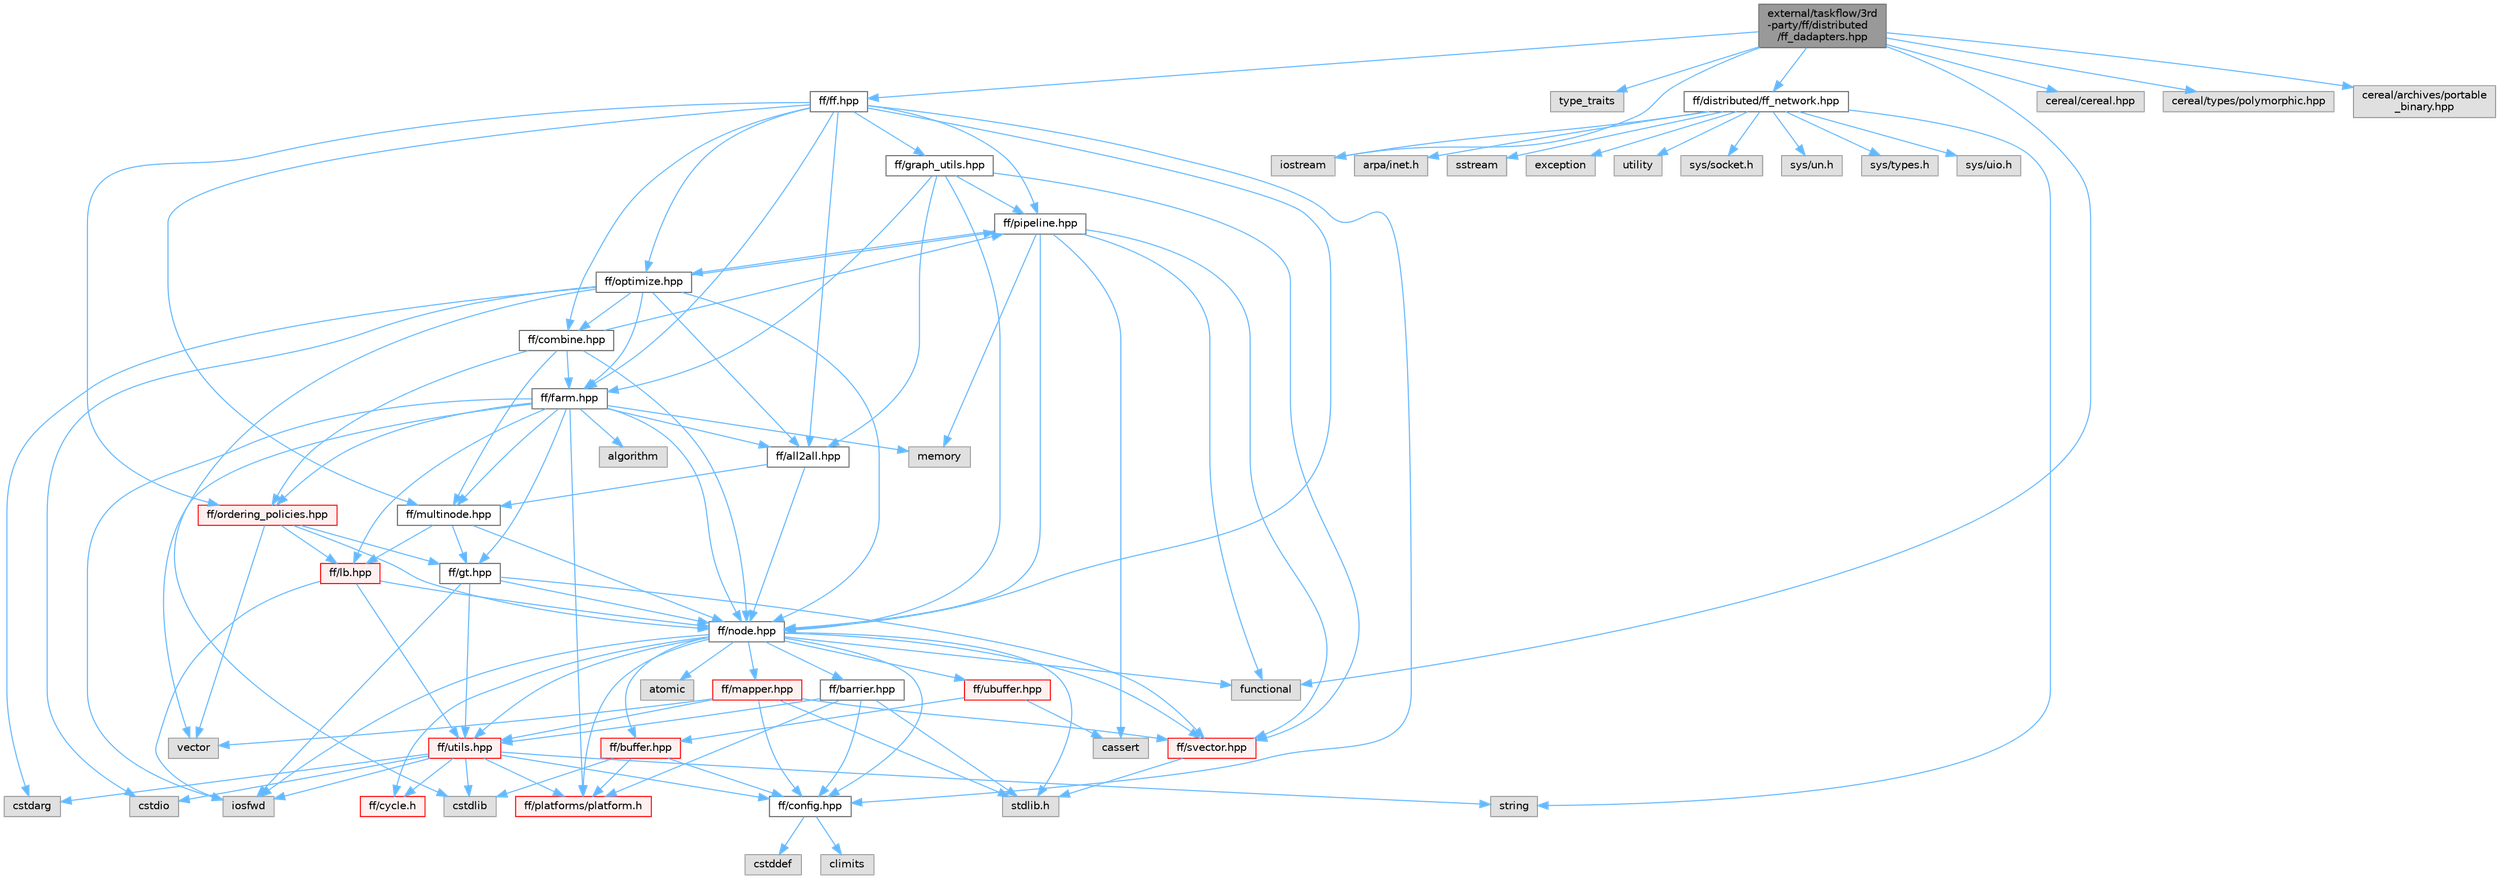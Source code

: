 digraph "external/taskflow/3rd-party/ff/distributed/ff_dadapters.hpp"
{
 // LATEX_PDF_SIZE
  bgcolor="transparent";
  edge [fontname=Helvetica,fontsize=10,labelfontname=Helvetica,labelfontsize=10];
  node [fontname=Helvetica,fontsize=10,shape=box,height=0.2,width=0.4];
  Node1 [id="Node000001",label="external/taskflow/3rd\l-party/ff/distributed\l/ff_dadapters.hpp",height=0.2,width=0.4,color="gray40", fillcolor="grey60", style="filled", fontcolor="black",tooltip=" "];
  Node1 -> Node2 [id="edge1_Node000001_Node000002",color="steelblue1",style="solid",tooltip=" "];
  Node2 [id="Node000002",label="iostream",height=0.2,width=0.4,color="grey60", fillcolor="#E0E0E0", style="filled",tooltip=" "];
  Node1 -> Node3 [id="edge2_Node000001_Node000003",color="steelblue1",style="solid",tooltip=" "];
  Node3 [id="Node000003",label="type_traits",height=0.2,width=0.4,color="grey60", fillcolor="#E0E0E0", style="filled",tooltip=" "];
  Node1 -> Node4 [id="edge3_Node000001_Node000004",color="steelblue1",style="solid",tooltip=" "];
  Node4 [id="Node000004",label="functional",height=0.2,width=0.4,color="grey60", fillcolor="#E0E0E0", style="filled",tooltip=" "];
  Node1 -> Node5 [id="edge4_Node000001_Node000005",color="steelblue1",style="solid",tooltip=" "];
  Node5 [id="Node000005",label="ff/ff.hpp",height=0.2,width=0.4,color="grey40", fillcolor="white", style="filled",URL="$ff_8hpp.html",tooltip=" "];
  Node5 -> Node6 [id="edge5_Node000005_Node000006",color="steelblue1",style="solid",tooltip=" "];
  Node6 [id="Node000006",label="ff/config.hpp",height=0.2,width=0.4,color="grey40", fillcolor="white", style="filled",URL="$config_8hpp.html",tooltip=" "];
  Node6 -> Node7 [id="edge6_Node000006_Node000007",color="steelblue1",style="solid",tooltip=" "];
  Node7 [id="Node000007",label="cstddef",height=0.2,width=0.4,color="grey60", fillcolor="#E0E0E0", style="filled",tooltip=" "];
  Node6 -> Node8 [id="edge7_Node000006_Node000008",color="steelblue1",style="solid",tooltip=" "];
  Node8 [id="Node000008",label="climits",height=0.2,width=0.4,color="grey60", fillcolor="#E0E0E0", style="filled",tooltip=" "];
  Node5 -> Node9 [id="edge8_Node000005_Node000009",color="steelblue1",style="solid",tooltip=" "];
  Node9 [id="Node000009",label="ff/node.hpp",height=0.2,width=0.4,color="grey40", fillcolor="white", style="filled",URL="$node_8hpp.html",tooltip="FastFlow ff_node"];
  Node9 -> Node10 [id="edge9_Node000009_Node000010",color="steelblue1",style="solid",tooltip=" "];
  Node10 [id="Node000010",label="stdlib.h",height=0.2,width=0.4,color="grey60", fillcolor="#E0E0E0", style="filled",tooltip=" "];
  Node9 -> Node11 [id="edge10_Node000009_Node000011",color="steelblue1",style="solid",tooltip=" "];
  Node11 [id="Node000011",label="iosfwd",height=0.2,width=0.4,color="grey60", fillcolor="#E0E0E0", style="filled",tooltip=" "];
  Node9 -> Node4 [id="edge11_Node000009_Node000004",color="steelblue1",style="solid",tooltip=" "];
  Node9 -> Node12 [id="edge12_Node000009_Node000012",color="steelblue1",style="solid",tooltip=" "];
  Node12 [id="Node000012",label="ff/platforms/platform.h",height=0.2,width=0.4,color="red", fillcolor="#FFF0F0", style="filled",URL="$external_2taskflow_23rd-party_2ff_2platforms_2_platform_8h.html",tooltip=" "];
  Node9 -> Node14 [id="edge13_Node000009_Node000014",color="steelblue1",style="solid",tooltip=" "];
  Node14 [id="Node000014",label="ff/cycle.h",height=0.2,width=0.4,color="red", fillcolor="#FFF0F0", style="filled",URL="$cycle_8h.html",tooltip=" "];
  Node9 -> Node16 [id="edge14_Node000009_Node000016",color="steelblue1",style="solid",tooltip=" "];
  Node16 [id="Node000016",label="ff/utils.hpp",height=0.2,width=0.4,color="red", fillcolor="#FFF0F0", style="filled",URL="$utils_8hpp.html",tooltip="Utility functions"];
  Node16 -> Node18 [id="edge15_Node000016_Node000018",color="steelblue1",style="solid",tooltip=" "];
  Node18 [id="Node000018",label="cstdio",height=0.2,width=0.4,color="grey60", fillcolor="#E0E0E0", style="filled",tooltip=" "];
  Node16 -> Node19 [id="edge16_Node000016_Node000019",color="steelblue1",style="solid",tooltip=" "];
  Node19 [id="Node000019",label="cstdlib",height=0.2,width=0.4,color="grey60", fillcolor="#E0E0E0", style="filled",tooltip=" "];
  Node16 -> Node20 [id="edge17_Node000016_Node000020",color="steelblue1",style="solid",tooltip=" "];
  Node20 [id="Node000020",label="cstdarg",height=0.2,width=0.4,color="grey60", fillcolor="#E0E0E0", style="filled",tooltip=" "];
  Node16 -> Node11 [id="edge18_Node000016_Node000011",color="steelblue1",style="solid",tooltip=" "];
  Node16 -> Node6 [id="edge19_Node000016_Node000006",color="steelblue1",style="solid",tooltip=" "];
  Node16 -> Node12 [id="edge20_Node000016_Node000012",color="steelblue1",style="solid",tooltip=" "];
  Node16 -> Node22 [id="edge21_Node000016_Node000022",color="steelblue1",style="solid",tooltip=" "];
  Node22 [id="Node000022",label="string",height=0.2,width=0.4,color="grey60", fillcolor="#E0E0E0", style="filled",tooltip=" "];
  Node16 -> Node14 [id="edge22_Node000016_Node000014",color="steelblue1",style="solid",tooltip=" "];
  Node9 -> Node26 [id="edge23_Node000009_Node000026",color="steelblue1",style="solid",tooltip=" "];
  Node26 [id="Node000026",label="ff/buffer.hpp",height=0.2,width=0.4,color="red", fillcolor="#FFF0F0", style="filled",URL="$buffer_8hpp.html",tooltip="This file contains the definition of the bounded SPSC channel buffer used in FastFlow"];
  Node26 -> Node19 [id="edge24_Node000026_Node000019",color="steelblue1",style="solid",tooltip=" "];
  Node26 -> Node6 [id="edge25_Node000026_Node000006",color="steelblue1",style="solid",tooltip=" "];
  Node26 -> Node12 [id="edge26_Node000026_Node000012",color="steelblue1",style="solid",tooltip=" "];
  Node9 -> Node27 [id="edge27_Node000009_Node000027",color="steelblue1",style="solid",tooltip=" "];
  Node27 [id="Node000027",label="ff/ubuffer.hpp",height=0.2,width=0.4,color="red", fillcolor="#FFF0F0", style="filled",URL="$ubuffer_8hpp.html",tooltip="This file contains the definition of the unbounded SWSR circular buffer used in FastFlow"];
  Node27 -> Node28 [id="edge28_Node000027_Node000028",color="steelblue1",style="solid",tooltip=" "];
  Node28 [id="Node000028",label="cassert",height=0.2,width=0.4,color="grey60", fillcolor="#E0E0E0", style="filled",tooltip=" "];
  Node27 -> Node26 [id="edge29_Node000027_Node000026",color="steelblue1",style="solid",tooltip=" "];
  Node9 -> Node31 [id="edge30_Node000009_Node000031",color="steelblue1",style="solid",tooltip=" "];
  Node31 [id="Node000031",label="ff/mapper.hpp",height=0.2,width=0.4,color="red", fillcolor="#FFF0F0", style="filled",URL="$mapper_8hpp.html",tooltip="This file contains the thread mapper definition used in FastFlow"];
  Node31 -> Node10 [id="edge31_Node000031_Node000010",color="steelblue1",style="solid",tooltip=" "];
  Node31 -> Node6 [id="edge32_Node000031_Node000006",color="steelblue1",style="solid",tooltip=" "];
  Node31 -> Node32 [id="edge33_Node000031_Node000032",color="steelblue1",style="solid",tooltip=" "];
  Node32 [id="Node000032",label="ff/svector.hpp",height=0.2,width=0.4,color="red", fillcolor="#FFF0F0", style="filled",URL="$svector_8hpp.html",tooltip="Simple yet efficient dynamic vector"];
  Node32 -> Node10 [id="edge34_Node000032_Node000010",color="steelblue1",style="solid",tooltip=" "];
  Node31 -> Node16 [id="edge35_Node000031_Node000016",color="steelblue1",style="solid",tooltip=" "];
  Node31 -> Node38 [id="edge36_Node000031_Node000038",color="steelblue1",style="solid",tooltip=" "];
  Node38 [id="Node000038",label="vector",height=0.2,width=0.4,color="grey60", fillcolor="#E0E0E0", style="filled",tooltip=" "];
  Node9 -> Node6 [id="edge37_Node000009_Node000006",color="steelblue1",style="solid",tooltip=" "];
  Node9 -> Node32 [id="edge38_Node000009_Node000032",color="steelblue1",style="solid",tooltip=" "];
  Node9 -> Node39 [id="edge39_Node000009_Node000039",color="steelblue1",style="solid",tooltip=" "];
  Node39 [id="Node000039",label="ff/barrier.hpp",height=0.2,width=0.4,color="grey40", fillcolor="white", style="filled",URL="$barrier_8hpp.html",tooltip="FastFlow blocking and non-blocking barrier implementations"];
  Node39 -> Node10 [id="edge40_Node000039_Node000010",color="steelblue1",style="solid",tooltip=" "];
  Node39 -> Node12 [id="edge41_Node000039_Node000012",color="steelblue1",style="solid",tooltip=" "];
  Node39 -> Node16 [id="edge42_Node000039_Node000016",color="steelblue1",style="solid",tooltip=" "];
  Node39 -> Node6 [id="edge43_Node000039_Node000006",color="steelblue1",style="solid",tooltip=" "];
  Node9 -> Node40 [id="edge44_Node000009_Node000040",color="steelblue1",style="solid",tooltip=" "];
  Node40 [id="Node000040",label="atomic",height=0.2,width=0.4,color="grey60", fillcolor="#E0E0E0", style="filled",tooltip=" "];
  Node5 -> Node41 [id="edge45_Node000005_Node000041",color="steelblue1",style="solid",tooltip=" "];
  Node41 [id="Node000041",label="ff/multinode.hpp",height=0.2,width=0.4,color="grey40", fillcolor="white", style="filled",URL="$multinode_8hpp.html",tooltip="FastFlow ff_minode ff_monode and typed versions."];
  Node41 -> Node9 [id="edge46_Node000041_Node000009",color="steelblue1",style="solid",tooltip=" "];
  Node41 -> Node42 [id="edge47_Node000041_Node000042",color="steelblue1",style="solid",tooltip=" "];
  Node42 [id="Node000042",label="ff/lb.hpp",height=0.2,width=0.4,color="red", fillcolor="#FFF0F0", style="filled",URL="$lb_8hpp.html",tooltip="Farm Emitter (not a ff_node)"];
  Node42 -> Node11 [id="edge48_Node000042_Node000011",color="steelblue1",style="solid",tooltip=" "];
  Node42 -> Node16 [id="edge49_Node000042_Node000016",color="steelblue1",style="solid",tooltip=" "];
  Node42 -> Node9 [id="edge50_Node000042_Node000009",color="steelblue1",style="solid",tooltip=" "];
  Node41 -> Node44 [id="edge51_Node000041_Node000044",color="steelblue1",style="solid",tooltip=" "];
  Node44 [id="Node000044",label="ff/gt.hpp",height=0.2,width=0.4,color="grey40", fillcolor="white", style="filled",URL="$gt_8hpp.html",tooltip="Farm Collector (it is not a ff_node)"];
  Node44 -> Node11 [id="edge52_Node000044_Node000011",color="steelblue1",style="solid",tooltip=" "];
  Node44 -> Node32 [id="edge53_Node000044_Node000032",color="steelblue1",style="solid",tooltip=" "];
  Node44 -> Node16 [id="edge54_Node000044_Node000016",color="steelblue1",style="solid",tooltip=" "];
  Node44 -> Node9 [id="edge55_Node000044_Node000009",color="steelblue1",style="solid",tooltip=" "];
  Node5 -> Node45 [id="edge56_Node000005_Node000045",color="steelblue1",style="solid",tooltip=" "];
  Node45 [id="Node000045",label="ff/pipeline.hpp",height=0.2,width=0.4,color="grey40", fillcolor="white", style="filled",URL="$3rd-party_2ff_2pipeline_8hpp.html",tooltip="This file implements the pipeline skeleton, both in the high-level pattern syntax (ff::ff_pipe) and l..."];
  Node45 -> Node28 [id="edge57_Node000045_Node000028",color="steelblue1",style="solid",tooltip=" "];
  Node45 -> Node46 [id="edge58_Node000045_Node000046",color="steelblue1",style="solid",tooltip=" "];
  Node46 [id="Node000046",label="memory",height=0.2,width=0.4,color="grey60", fillcolor="#E0E0E0", style="filled",tooltip=" "];
  Node45 -> Node4 [id="edge59_Node000045_Node000004",color="steelblue1",style="solid",tooltip=" "];
  Node45 -> Node32 [id="edge60_Node000045_Node000032",color="steelblue1",style="solid",tooltip=" "];
  Node45 -> Node9 [id="edge61_Node000045_Node000009",color="steelblue1",style="solid",tooltip=" "];
  Node45 -> Node47 [id="edge62_Node000045_Node000047",color="steelblue1",style="solid",tooltip=" "];
  Node47 [id="Node000047",label="ff/optimize.hpp",height=0.2,width=0.4,color="grey40", fillcolor="white", style="filled",URL="$optimize_8hpp.html",tooltip="FastFlow optimization heuristics"];
  Node47 -> Node18 [id="edge63_Node000047_Node000018",color="steelblue1",style="solid",tooltip=" "];
  Node47 -> Node19 [id="edge64_Node000047_Node000019",color="steelblue1",style="solid",tooltip=" "];
  Node47 -> Node20 [id="edge65_Node000047_Node000020",color="steelblue1",style="solid",tooltip=" "];
  Node47 -> Node9 [id="edge66_Node000047_Node000009",color="steelblue1",style="solid",tooltip=" "];
  Node47 -> Node45 [id="edge67_Node000047_Node000045",color="steelblue1",style="solid",tooltip=" "];
  Node47 -> Node48 [id="edge68_Node000047_Node000048",color="steelblue1",style="solid",tooltip=" "];
  Node48 [id="Node000048",label="ff/farm.hpp",height=0.2,width=0.4,color="grey40", fillcolor="white", style="filled",URL="$farm_8hpp.html",tooltip="Farm pattern"];
  Node48 -> Node11 [id="edge69_Node000048_Node000011",color="steelblue1",style="solid",tooltip=" "];
  Node48 -> Node38 [id="edge70_Node000048_Node000038",color="steelblue1",style="solid",tooltip=" "];
  Node48 -> Node35 [id="edge71_Node000048_Node000035",color="steelblue1",style="solid",tooltip=" "];
  Node35 [id="Node000035",label="algorithm",height=0.2,width=0.4,color="grey60", fillcolor="#E0E0E0", style="filled",tooltip=" "];
  Node48 -> Node46 [id="edge72_Node000048_Node000046",color="steelblue1",style="solid",tooltip=" "];
  Node48 -> Node12 [id="edge73_Node000048_Node000012",color="steelblue1",style="solid",tooltip=" "];
  Node48 -> Node42 [id="edge74_Node000048_Node000042",color="steelblue1",style="solid",tooltip=" "];
  Node48 -> Node44 [id="edge75_Node000048_Node000044",color="steelblue1",style="solid",tooltip=" "];
  Node48 -> Node9 [id="edge76_Node000048_Node000009",color="steelblue1",style="solid",tooltip=" "];
  Node48 -> Node41 [id="edge77_Node000048_Node000041",color="steelblue1",style="solid",tooltip=" "];
  Node48 -> Node49 [id="edge78_Node000048_Node000049",color="steelblue1",style="solid",tooltip=" "];
  Node49 [id="Node000049",label="ff/ordering_policies.hpp",height=0.2,width=0.4,color="red", fillcolor="#FFF0F0", style="filled",URL="$ordering__policies_8hpp.html",tooltip=" "];
  Node49 -> Node38 [id="edge79_Node000049_Node000038",color="steelblue1",style="solid",tooltip=" "];
  Node49 -> Node42 [id="edge80_Node000049_Node000042",color="steelblue1",style="solid",tooltip=" "];
  Node49 -> Node44 [id="edge81_Node000049_Node000044",color="steelblue1",style="solid",tooltip=" "];
  Node49 -> Node9 [id="edge82_Node000049_Node000009",color="steelblue1",style="solid",tooltip=" "];
  Node48 -> Node51 [id="edge83_Node000048_Node000051",color="steelblue1",style="solid",tooltip=" "];
  Node51 [id="Node000051",label="ff/all2all.hpp",height=0.2,width=0.4,color="grey40", fillcolor="white", style="filled",URL="$all2all_8hpp.html",tooltip="FastFlow all-2-all building block"];
  Node51 -> Node9 [id="edge84_Node000051_Node000009",color="steelblue1",style="solid",tooltip=" "];
  Node51 -> Node41 [id="edge85_Node000051_Node000041",color="steelblue1",style="solid",tooltip=" "];
  Node47 -> Node51 [id="edge86_Node000047_Node000051",color="steelblue1",style="solid",tooltip=" "];
  Node47 -> Node52 [id="edge87_Node000047_Node000052",color="steelblue1",style="solid",tooltip=" "];
  Node52 [id="Node000052",label="ff/combine.hpp",height=0.2,width=0.4,color="grey40", fillcolor="white", style="filled",URL="$combine_8hpp.html",tooltip="FastFlow composition building block"];
  Node52 -> Node9 [id="edge88_Node000052_Node000009",color="steelblue1",style="solid",tooltip=" "];
  Node52 -> Node41 [id="edge89_Node000052_Node000041",color="steelblue1",style="solid",tooltip=" "];
  Node52 -> Node45 [id="edge90_Node000052_Node000045",color="steelblue1",style="solid",tooltip=" "];
  Node52 -> Node49 [id="edge91_Node000052_Node000049",color="steelblue1",style="solid",tooltip=" "];
  Node52 -> Node48 [id="edge92_Node000052_Node000048",color="steelblue1",style="solid",tooltip=" "];
  Node5 -> Node48 [id="edge93_Node000005_Node000048",color="steelblue1",style="solid",tooltip=" "];
  Node5 -> Node51 [id="edge94_Node000005_Node000051",color="steelblue1",style="solid",tooltip=" "];
  Node5 -> Node52 [id="edge95_Node000005_Node000052",color="steelblue1",style="solid",tooltip=" "];
  Node5 -> Node47 [id="edge96_Node000005_Node000047",color="steelblue1",style="solid",tooltip=" "];
  Node5 -> Node49 [id="edge97_Node000005_Node000049",color="steelblue1",style="solid",tooltip=" "];
  Node5 -> Node53 [id="edge98_Node000005_Node000053",color="steelblue1",style="solid",tooltip=" "];
  Node53 [id="Node000053",label="ff/graph_utils.hpp",height=0.2,width=0.4,color="grey40", fillcolor="white", style="filled",URL="$graph__utils_8hpp.html",tooltip="Utility functions for manipulating the concurrency graph"];
  Node53 -> Node32 [id="edge99_Node000053_Node000032",color="steelblue1",style="solid",tooltip=" "];
  Node53 -> Node9 [id="edge100_Node000053_Node000009",color="steelblue1",style="solid",tooltip=" "];
  Node53 -> Node48 [id="edge101_Node000053_Node000048",color="steelblue1",style="solid",tooltip=" "];
  Node53 -> Node51 [id="edge102_Node000053_Node000051",color="steelblue1",style="solid",tooltip=" "];
  Node53 -> Node45 [id="edge103_Node000053_Node000045",color="steelblue1",style="solid",tooltip=" "];
  Node1 -> Node54 [id="edge104_Node000001_Node000054",color="steelblue1",style="solid",tooltip=" "];
  Node54 [id="Node000054",label="ff/distributed/ff_network.hpp",height=0.2,width=0.4,color="grey40", fillcolor="white", style="filled",URL="$ff__network_8hpp.html",tooltip=" "];
  Node54 -> Node55 [id="edge105_Node000054_Node000055",color="steelblue1",style="solid",tooltip=" "];
  Node55 [id="Node000055",label="sstream",height=0.2,width=0.4,color="grey60", fillcolor="#E0E0E0", style="filled",tooltip=" "];
  Node54 -> Node2 [id="edge106_Node000054_Node000002",color="steelblue1",style="solid",tooltip=" "];
  Node54 -> Node56 [id="edge107_Node000054_Node000056",color="steelblue1",style="solid",tooltip=" "];
  Node56 [id="Node000056",label="exception",height=0.2,width=0.4,color="grey60", fillcolor="#E0E0E0", style="filled",tooltip=" "];
  Node54 -> Node22 [id="edge108_Node000054_Node000022",color="steelblue1",style="solid",tooltip=" "];
  Node54 -> Node57 [id="edge109_Node000054_Node000057",color="steelblue1",style="solid",tooltip=" "];
  Node57 [id="Node000057",label="utility",height=0.2,width=0.4,color="grey60", fillcolor="#E0E0E0", style="filled",tooltip=" "];
  Node54 -> Node58 [id="edge110_Node000054_Node000058",color="steelblue1",style="solid",tooltip=" "];
  Node58 [id="Node000058",label="sys/socket.h",height=0.2,width=0.4,color="grey60", fillcolor="#E0E0E0", style="filled",tooltip=" "];
  Node54 -> Node59 [id="edge111_Node000054_Node000059",color="steelblue1",style="solid",tooltip=" "];
  Node59 [id="Node000059",label="sys/un.h",height=0.2,width=0.4,color="grey60", fillcolor="#E0E0E0", style="filled",tooltip=" "];
  Node54 -> Node60 [id="edge112_Node000054_Node000060",color="steelblue1",style="solid",tooltip=" "];
  Node60 [id="Node000060",label="sys/types.h",height=0.2,width=0.4,color="grey60", fillcolor="#E0E0E0", style="filled",tooltip=" "];
  Node54 -> Node61 [id="edge113_Node000054_Node000061",color="steelblue1",style="solid",tooltip=" "];
  Node61 [id="Node000061",label="sys/uio.h",height=0.2,width=0.4,color="grey60", fillcolor="#E0E0E0", style="filled",tooltip=" "];
  Node54 -> Node62 [id="edge114_Node000054_Node000062",color="steelblue1",style="solid",tooltip=" "];
  Node62 [id="Node000062",label="arpa/inet.h",height=0.2,width=0.4,color="grey60", fillcolor="#E0E0E0", style="filled",tooltip=" "];
  Node1 -> Node63 [id="edge115_Node000001_Node000063",color="steelblue1",style="solid",tooltip=" "];
  Node63 [id="Node000063",label="cereal/cereal.hpp",height=0.2,width=0.4,color="grey60", fillcolor="#E0E0E0", style="filled",tooltip=" "];
  Node1 -> Node64 [id="edge116_Node000001_Node000064",color="steelblue1",style="solid",tooltip=" "];
  Node64 [id="Node000064",label="cereal/types/polymorphic.hpp",height=0.2,width=0.4,color="grey60", fillcolor="#E0E0E0", style="filled",tooltip=" "];
  Node1 -> Node65 [id="edge117_Node000001_Node000065",color="steelblue1",style="solid",tooltip=" "];
  Node65 [id="Node000065",label="cereal/archives/portable\l_binary.hpp",height=0.2,width=0.4,color="grey60", fillcolor="#E0E0E0", style="filled",tooltip=" "];
}
